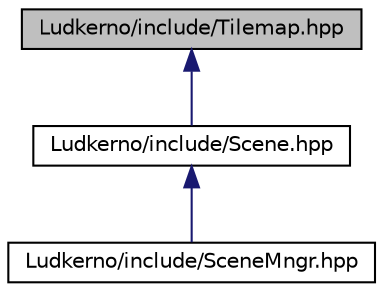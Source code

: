 digraph "Ludkerno/include/Tilemap.hpp"
{
 // LATEX_PDF_SIZE
  edge [fontname="Helvetica",fontsize="10",labelfontname="Helvetica",labelfontsize="10"];
  node [fontname="Helvetica",fontsize="10",shape=record];
  Node1 [label="Ludkerno/include/Tilemap.hpp",height=0.2,width=0.4,color="black", fillcolor="grey75", style="filled", fontcolor="black",tooltip=" "];
  Node1 -> Node2 [dir="back",color="midnightblue",fontsize="10",style="solid",fontname="Helvetica"];
  Node2 [label="Ludkerno/include/Scene.hpp",height=0.2,width=0.4,color="black", fillcolor="white", style="filled",URL="$_scene_8hpp.html",tooltip=" "];
  Node2 -> Node3 [dir="back",color="midnightblue",fontsize="10",style="solid",fontname="Helvetica"];
  Node3 [label="Ludkerno/include/SceneMngr.hpp",height=0.2,width=0.4,color="black", fillcolor="white", style="filled",URL="$_scene_mngr_8hpp.html",tooltip=" "];
}
